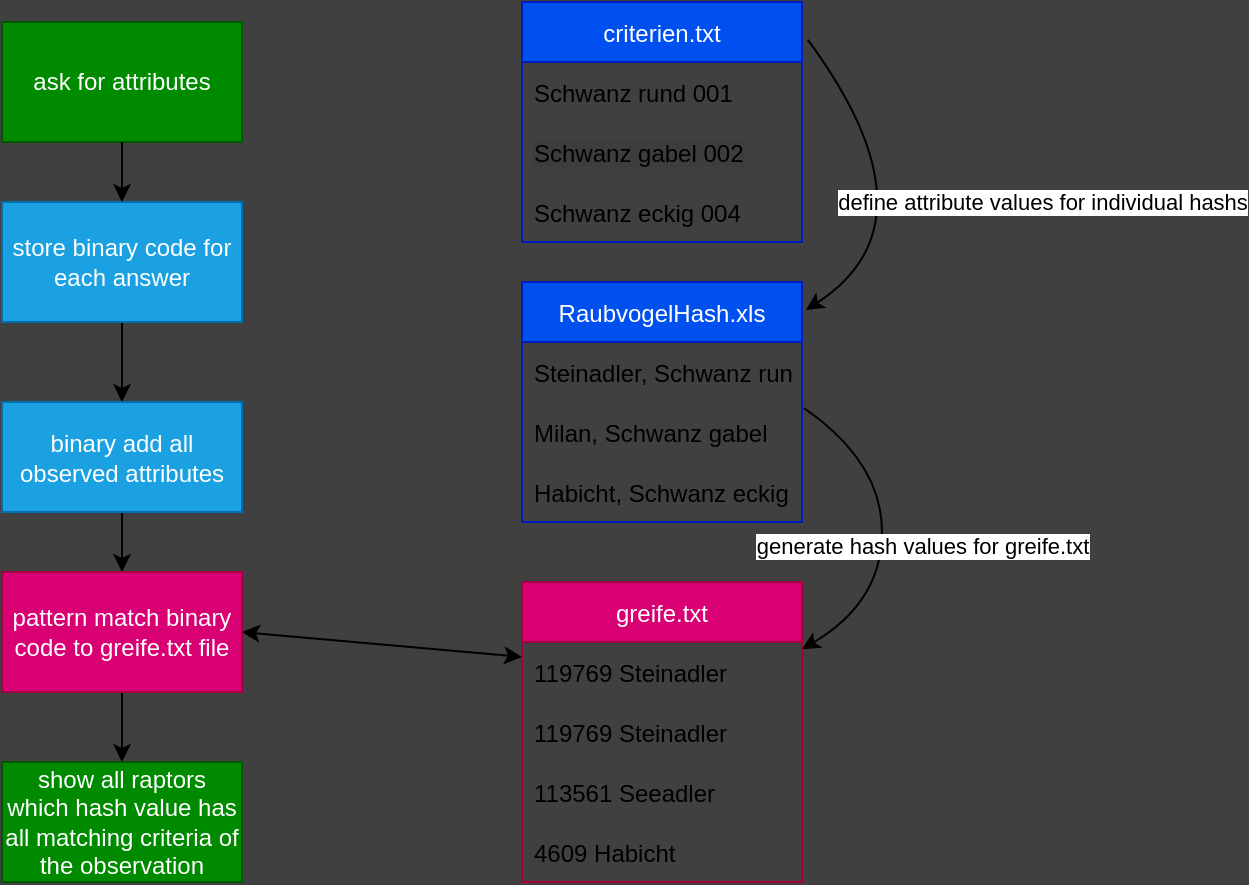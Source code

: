 <mxfile>
    <diagram id="zmt1kxRwn9HOsEFkp4JX" name="Page-1">
        <mxGraphModel dx="1077" dy="814" grid="1" gridSize="10" guides="1" tooltips="1" connect="0" arrows="1" fold="1" page="1" pageScale="1" pageWidth="827" pageHeight="1169" background="#404040" math="0" shadow="0">
            <root>
                <mxCell id="0"/>
                <mxCell id="1" parent="0"/>
                <mxCell id="2" value="ask for attributes" style="rounded=0;whiteSpace=wrap;html=1;fillColor=#008a00;fontColor=#ffffff;strokeColor=#005700;" parent="1" vertex="1">
                    <mxGeometry x="140" y="110" width="120" height="60" as="geometry"/>
                </mxCell>
                <mxCell id="3" value="criterien.txt" style="swimlane;fontStyle=0;childLayout=stackLayout;horizontal=1;startSize=30;horizontalStack=0;resizeParent=1;resizeParentMax=0;resizeLast=0;collapsible=1;marginBottom=0;fillColor=#0050ef;fontColor=#ffffff;strokeColor=#001DBC;" parent="1" vertex="1">
                    <mxGeometry x="400" y="100" width="140" height="120" as="geometry"/>
                </mxCell>
                <mxCell id="4" value="Schwanz rund 001" style="text;strokeColor=none;fillColor=none;align=left;verticalAlign=middle;spacingLeft=4;spacingRight=4;overflow=hidden;points=[[0,0.5],[1,0.5]];portConstraint=eastwest;rotatable=0;" parent="3" vertex="1">
                    <mxGeometry y="30" width="140" height="30" as="geometry"/>
                </mxCell>
                <mxCell id="5" value="Schwanz gabel 002" style="text;strokeColor=none;fillColor=none;align=left;verticalAlign=middle;spacingLeft=4;spacingRight=4;overflow=hidden;points=[[0,0.5],[1,0.5]];portConstraint=eastwest;rotatable=0;labelBackgroundColor=#3D3D3D;" parent="3" vertex="1">
                    <mxGeometry y="60" width="140" height="30" as="geometry"/>
                </mxCell>
                <mxCell id="6" value="Schwanz eckig 004" style="text;strokeColor=none;fillColor=none;align=left;verticalAlign=middle;spacingLeft=4;spacingRight=4;overflow=hidden;points=[[0,0.5],[1,0.5]];portConstraint=eastwest;rotatable=0;" parent="3" vertex="1">
                    <mxGeometry y="90" width="140" height="30" as="geometry"/>
                </mxCell>
                <mxCell id="7" value="greife.txt" style="swimlane;fontStyle=0;childLayout=stackLayout;horizontal=1;startSize=30;horizontalStack=0;resizeParent=1;resizeParentMax=0;resizeLast=0;collapsible=1;marginBottom=0;fillColor=#d80073;fontColor=#ffffff;strokeColor=#A50040;" parent="1" vertex="1">
                    <mxGeometry x="400" y="390" width="140" height="150" as="geometry"/>
                </mxCell>
                <mxCell id="33" value="119769 Steinadler" style="text;strokeColor=none;fillColor=none;align=left;verticalAlign=middle;spacingLeft=4;spacingRight=4;overflow=hidden;points=[[0,0.5],[1,0.5]];portConstraint=eastwest;rotatable=0;" parent="7" vertex="1">
                    <mxGeometry y="30" width="140" height="30" as="geometry"/>
                </mxCell>
                <mxCell id="8" value="119769 Steinadler" style="text;strokeColor=none;fillColor=none;align=left;verticalAlign=middle;spacingLeft=4;spacingRight=4;overflow=hidden;points=[[0,0.5],[1,0.5]];portConstraint=eastwest;rotatable=0;" parent="7" vertex="1">
                    <mxGeometry y="60" width="140" height="30" as="geometry"/>
                </mxCell>
                <mxCell id="9" value="113561 Seeadler" style="text;strokeColor=none;fillColor=none;align=left;verticalAlign=middle;spacingLeft=4;spacingRight=4;overflow=hidden;points=[[0,0.5],[1,0.5]];portConstraint=eastwest;rotatable=0;" parent="7" vertex="1">
                    <mxGeometry y="90" width="140" height="30" as="geometry"/>
                </mxCell>
                <mxCell id="10" value="4609 Habicht" style="text;strokeColor=none;fillColor=none;align=left;verticalAlign=middle;spacingLeft=4;spacingRight=4;overflow=hidden;points=[[0,0.5],[1,0.5]];portConstraint=eastwest;rotatable=0;" parent="7" vertex="1">
                    <mxGeometry y="120" width="140" height="30" as="geometry"/>
                </mxCell>
                <mxCell id="11" value="RaubvogelHash.xls" style="swimlane;fontStyle=0;childLayout=stackLayout;horizontal=1;startSize=30;horizontalStack=0;resizeParent=1;resizeParentMax=0;resizeLast=0;collapsible=1;marginBottom=0;fillColor=#0050ef;fontColor=#ffffff;strokeColor=#001DBC;" parent="1" vertex="1">
                    <mxGeometry x="400" y="240" width="140" height="120" as="geometry"/>
                </mxCell>
                <mxCell id="12" value="Steinadler, Schwanz rund" style="text;strokeColor=none;fillColor=none;align=left;verticalAlign=middle;spacingLeft=4;spacingRight=4;overflow=hidden;points=[[0,0.5],[1,0.5]];portConstraint=eastwest;rotatable=0;" parent="11" vertex="1">
                    <mxGeometry y="30" width="140" height="30" as="geometry"/>
                </mxCell>
                <mxCell id="13" value="Milan, Schwanz gabel" style="text;strokeColor=none;fillColor=none;align=left;verticalAlign=middle;spacingLeft=4;spacingRight=4;overflow=hidden;points=[[0,0.5],[1,0.5]];portConstraint=eastwest;rotatable=0;" parent="11" vertex="1">
                    <mxGeometry y="60" width="140" height="30" as="geometry"/>
                </mxCell>
                <mxCell id="14" value="Habicht, Schwanz eckig" style="text;strokeColor=none;fillColor=none;align=left;verticalAlign=middle;spacingLeft=4;spacingRight=4;overflow=hidden;points=[[0,0.5],[1,0.5]];portConstraint=eastwest;rotatable=0;" parent="11" vertex="1">
                    <mxGeometry y="90" width="140" height="30" as="geometry"/>
                </mxCell>
                <mxCell id="17" value="generate hash values for greife.txt" style="curved=1;endArrow=classic;html=1;exitX=1.007;exitY=1.1;exitDx=0;exitDy=0;exitPerimeter=0;" parent="1" source="12" target="7" edge="1">
                    <mxGeometry x="0.084" y="20" width="50" height="50" relative="1" as="geometry">
                        <mxPoint x="380" y="310" as="sourcePoint"/>
                        <mxPoint x="541" y="330" as="targetPoint"/>
                        <Array as="points">
                            <mxPoint x="580" y="330"/>
                            <mxPoint x="580" y="400"/>
                        </Array>
                        <mxPoint as="offset"/>
                    </mxGeometry>
                </mxCell>
                <mxCell id="19" value="define attribute values for individual hashs" style="curved=1;endArrow=classic;html=1;exitX=1.021;exitY=0.158;exitDx=0;exitDy=0;exitPerimeter=0;entryX=1.014;entryY=0.117;entryDx=0;entryDy=0;entryPerimeter=0;" parent="1" source="3" target="11" edge="1">
                    <mxGeometry x="0.165" y="51" width="50" height="50" relative="1" as="geometry">
                        <mxPoint x="380" y="310" as="sourcePoint"/>
                        <mxPoint x="430" y="260" as="targetPoint"/>
                        <Array as="points">
                            <mxPoint x="610" y="210"/>
                        </Array>
                        <mxPoint x="22" y="-53" as="offset"/>
                    </mxGeometry>
                </mxCell>
                <mxCell id="30" value="" style="edgeStyle=none;html=1;" parent="1" source="20" target="21" edge="1">
                    <mxGeometry relative="1" as="geometry"/>
                </mxCell>
                <mxCell id="20" value="store binary code for each answer" style="rounded=0;whiteSpace=wrap;html=1;fillColor=#1ba1e2;fontColor=#ffffff;strokeColor=#006EAF;" parent="1" vertex="1">
                    <mxGeometry x="140" y="200" width="120" height="60" as="geometry"/>
                </mxCell>
                <mxCell id="31" value="" style="edgeStyle=none;html=1;" parent="1" source="21" target="22" edge="1">
                    <mxGeometry relative="1" as="geometry"/>
                </mxCell>
                <mxCell id="21" value="binary add all observed attributes" style="rounded=0;whiteSpace=wrap;html=1;fillColor=#1ba1e2;fontColor=#ffffff;strokeColor=#006EAF;" parent="1" vertex="1">
                    <mxGeometry x="140" y="300" width="120" height="55" as="geometry"/>
                </mxCell>
                <mxCell id="32" value="" style="edgeStyle=none;html=1;" parent="1" source="22" target="23" edge="1">
                    <mxGeometry relative="1" as="geometry"/>
                </mxCell>
                <mxCell id="22" value="pattern match binary code to greife.txt file" style="rounded=0;whiteSpace=wrap;html=1;fillColor=#d80073;fontColor=#ffffff;strokeColor=#A50040;" parent="1" vertex="1">
                    <mxGeometry x="140" y="385" width="120" height="60" as="geometry"/>
                </mxCell>
                <mxCell id="23" value="show all raptors which hash value has all matching criteria of the observation" style="rounded=0;whiteSpace=wrap;html=1;fillColor=#008a00;fontColor=#ffffff;strokeColor=#005700;" parent="1" vertex="1">
                    <mxGeometry x="140" y="480" width="120" height="60" as="geometry"/>
                </mxCell>
                <mxCell id="24" value="" style="endArrow=classic;html=1;exitX=0.5;exitY=1;exitDx=0;exitDy=0;entryX=0.5;entryY=0;entryDx=0;entryDy=0;" parent="1" source="2" target="20" edge="1">
                    <mxGeometry width="50" height="50" relative="1" as="geometry">
                        <mxPoint x="460" y="280" as="sourcePoint"/>
                        <mxPoint x="510" y="230" as="targetPoint"/>
                    </mxGeometry>
                </mxCell>
                <mxCell id="37" value="" style="endArrow=classic;startArrow=classic;html=1;entryX=0;entryY=0.25;entryDx=0;entryDy=0;exitX=1;exitY=0.5;exitDx=0;exitDy=0;" parent="1" source="22" target="7" edge="1">
                    <mxGeometry width="50" height="50" relative="1" as="geometry">
                        <mxPoint x="260" y="440" as="sourcePoint"/>
                        <mxPoint x="310" y="390" as="targetPoint"/>
                    </mxGeometry>
                </mxCell>
            </root>
        </mxGraphModel>
    </diagram>
</mxfile>